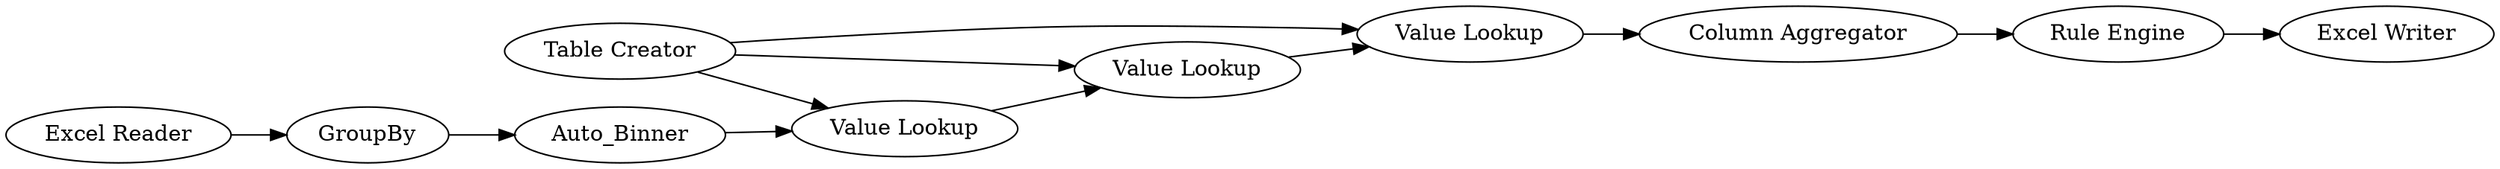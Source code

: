 digraph {
	4 -> 7
	7 -> 8
	8 -> 13
	4 -> 5
	13 -> 9
	3 -> 5
	5 -> 6
	1 -> 2
	2 -> 3
	6 -> 7
	4 -> 6
	5 [label="Value Lookup"]
	13 [label="Rule Engine"]
	1 [label="Excel Reader"]
	7 [label="Value Lookup"]
	9 [label="Excel Writer"]
	4 [label="Table Creator"]
	6 [label="Value Lookup"]
	8 [label="Column Aggregator"]
	3 [label=Auto_Binner]
	2 [label=GroupBy]
	rankdir=LR
}
